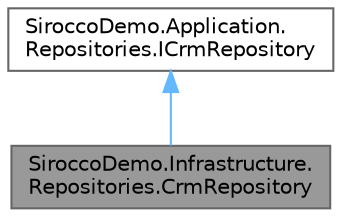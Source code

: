 digraph "SiroccoDemo.Infrastructure.Repositories.CrmRepository"
{
 // LATEX_PDF_SIZE
  bgcolor="transparent";
  edge [fontname=Helvetica,fontsize=10,labelfontname=Helvetica,labelfontsize=10];
  node [fontname=Helvetica,fontsize=10,shape=box,height=0.2,width=0.4];
  Node1 [id="Node000001",label="SiroccoDemo.Infrastructure.\lRepositories.CrmRepository",height=0.2,width=0.4,color="gray40", fillcolor="grey60", style="filled", fontcolor="black",tooltip=" "];
  Node2 -> Node1 [id="edge1_Node000001_Node000002",dir="back",color="steelblue1",style="solid",tooltip=" "];
  Node2 [id="Node000002",label="SiroccoDemo.Application.\lRepositories.ICrmRepository",height=0.2,width=0.4,color="gray40", fillcolor="white", style="filled",URL="$interface_sirocco_demo_1_1_application_1_1_repositories_1_1_i_crm_repository.html",tooltip=" "];
}
